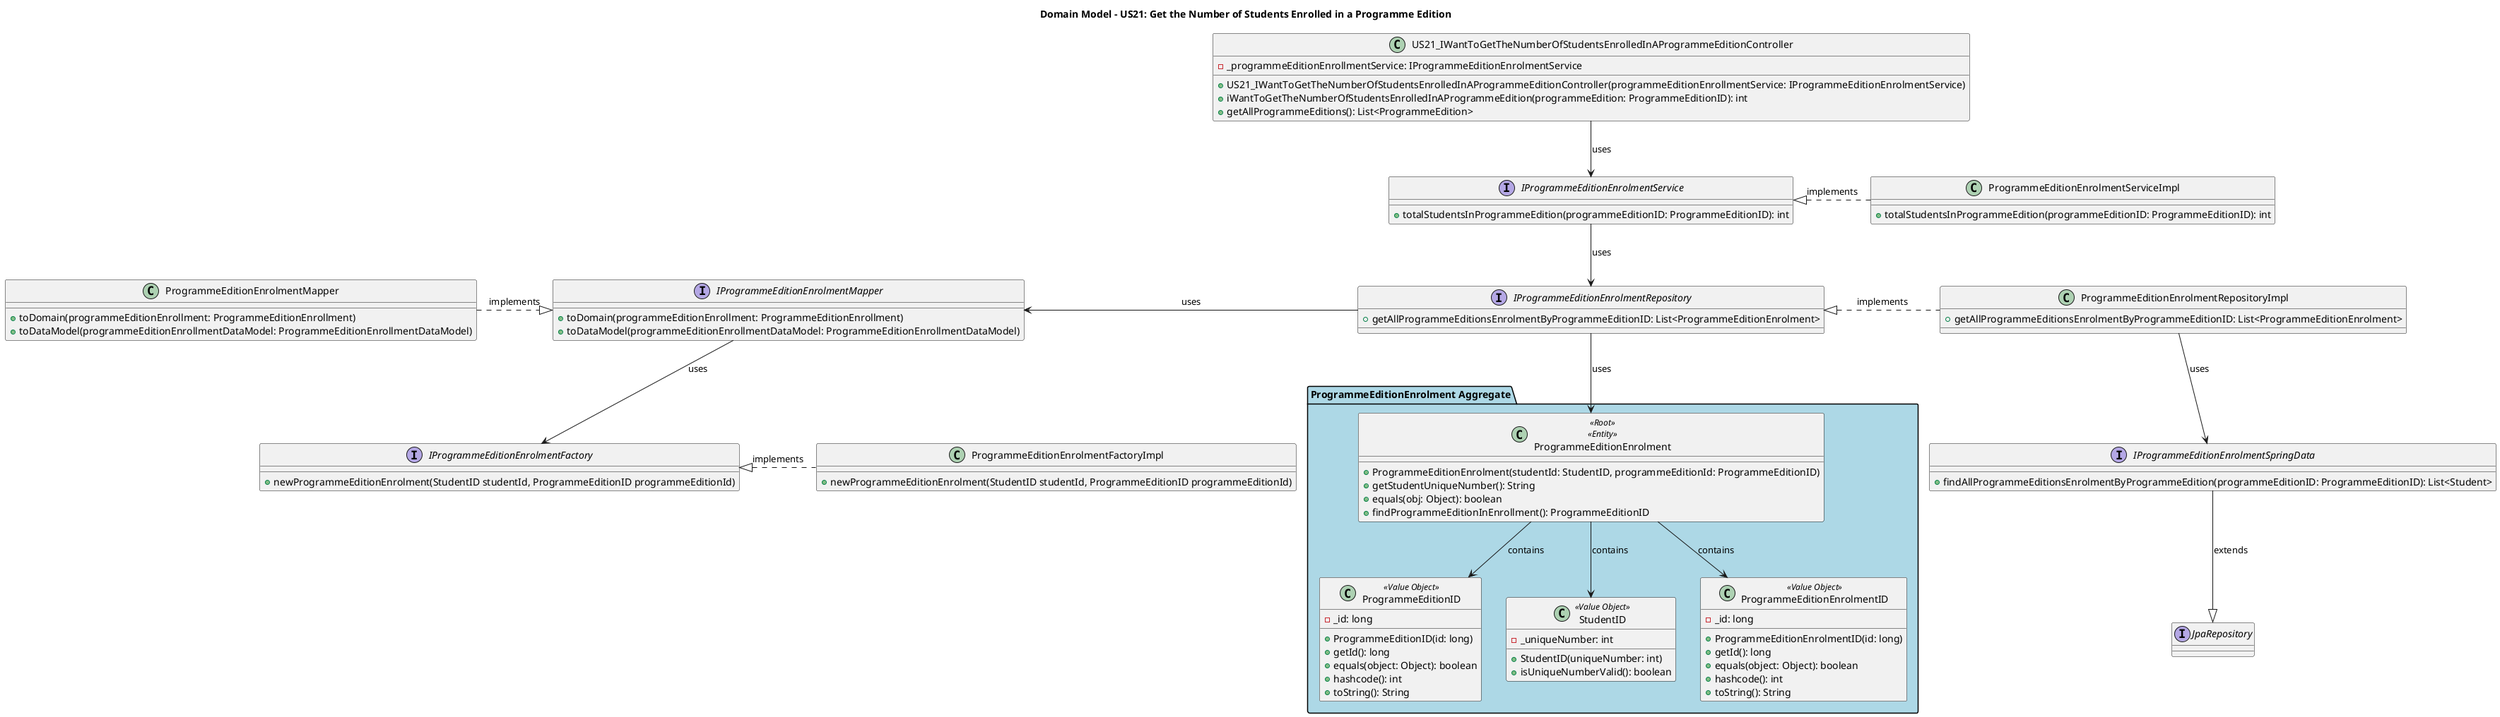 @startuml DomainModel_US21_Full_Cleaned

title Domain Model - US21: Get the Number of Students Enrolled in a Programme Edition


  ' === CONTROLLER ===
  class US21_IWantToGetTheNumberOfStudentsEnrolledInAProgrammeEditionController {
      - _programmeEditionEnrollmentService: IProgrammeEditionEnrolmentService
      + US21_IWantToGetTheNumberOfStudentsEnrolledInAProgrammeEditionController(programmeEditionEnrollmentService: IProgrammeEditionEnrolmentService)
      + iWantToGetTheNumberOfStudentsEnrolledInAProgrammeEdition(programmeEdition: ProgrammeEditionID): int
      + getAllProgrammeEditions(): List<ProgrammeEdition>
  }

  ' === VALUE OBJECTS ===


  ' === AGGREGATE ===
  package "ProgrammeEditionEnrolment Aggregate" #LightBlue {
    class ProgrammeEditionEnrolment <<Root>> <<Entity>> {
        + ProgrammeEditionEnrolment(studentId: StudentID, programmeEditionId: ProgrammeEditionID)
        + getStudentUniqueNumber(): String
        + equals(obj: Object): boolean
        + findProgrammeEditionInEnrollment(): ProgrammeEditionID
    }

    class ProgrammeEditionID <<Value Object>> {
          - _id: long
          + ProgrammeEditionID(id: long)
          + getId(): long
          + equals(object: Object): boolean
          + hashcode(): int
          + toString(): String
      }

      class StudentID <<Value Object>> {
          - _uniqueNumber: int
          + StudentID(uniqueNumber: int)
          + isUniqueNumberValid(): boolean
      }

      class ProgrammeEditionEnrolmentID <<Value Object>> {
          - _id: long
          + ProgrammeEditionEnrolmentID(id: long)
          + getId(): long
          + equals(object: Object): boolean
          + hashcode(): int
          + toString(): String
      }
  }

interface IProgrammeEditionEnrolmentFactory {
 + newProgrammeEditionEnrolment(StudentID studentId, ProgrammeEditionID programmeEditionId)
}

class ProgrammeEditionEnrolmentFactoryImpl {
 + newProgrammeEditionEnrolment(StudentID studentId, ProgrammeEditionID programmeEditionId)
}


interface IProgrammeEditionEnrolmentRepository {
    + getAllProgrammeEditionsEnrolmentByProgrammeEditionID: List<ProgrammeEditionEnrolment>
  }

interface IProgrammeEditionEnrolmentService {
    + totalStudentsInProgrammeEdition(programmeEditionID: ProgrammeEditionID): int
}

class ProgrammeEditionEnrolmentServiceImpl {
    + totalStudentsInProgrammeEdition(programmeEditionID: ProgrammeEditionID): int
}

class ProgrammeEditionEnrolmentRepositoryImpl {
    + getAllProgrammeEditionsEnrolmentByProgrammeEditionID: List<ProgrammeEditionEnrolment>
}

interface IProgrammeEditionEnrolmentSpringData {
   + findAllProgrammeEditionsEnrolmentByProgrammeEdition(programmeEditionID: ProgrammeEditionID): List<Student>
}

interface IProgrammeEditionEnrolmentMapper {
    + toDomain(programmeEditionEnrollment: ProgrammeEditionEnrollment)
    + toDataModel(programmeEditionEnrollmentDataModel: ProgrammeEditionEnrollmentDataModel)
}

class ProgrammeEditionEnrolmentMapper {
    + toDomain(programmeEditionEnrollment: ProgrammeEditionEnrollment)
    + toDataModel(programmeEditionEnrollmentDataModel: ProgrammeEditionEnrollmentDataModel)
}

interface JpaRepository {
}
  ' === RELATIONSHIPS ===
  ProgrammeEditionEnrolment --> ProgrammeEditionID: contains
  ProgrammeEditionEnrolment --> StudentID: contains
  ProgrammeEditionEnrolment --> ProgrammeEditionEnrolmentID: contains

  US21_IWantToGetTheNumberOfStudentsEnrolledInAProgrammeEditionController -down-> IProgrammeEditionEnrolmentService: uses

  IProgrammeEditionEnrolmentRepository <|..right- ProgrammeEditionEnrolmentRepositoryImpl: implements
  ProgrammeEditionEnrolmentServiceImpl -left..|> IProgrammeEditionEnrolmentService: implements
  IProgrammeEditionEnrolmentService -down-> IProgrammeEditionEnrolmentRepository: uses
  IProgrammeEditionEnrolmentRepository --> ProgrammeEditionEnrolment: uses
  ProgrammeEditionEnrolmentRepositoryImpl --> IProgrammeEditionEnrolmentSpringData: uses
  IProgrammeEditionEnrolmentSpringData --|> JpaRepository: extends

  ProgrammeEditionEnrolmentMapper -right..|> IProgrammeEditionEnrolmentMapper: implements
  IProgrammeEditionEnrolmentRepository -left-> IProgrammeEditionEnrolmentMapper: uses

  ProgrammeEditionEnrolmentFactoryImpl -left..|> IProgrammeEditionEnrolmentFactory: implements
  IProgrammeEditionEnrolmentMapper -down-> IProgrammeEditionEnrolmentFactory: uses
}

@enduml
